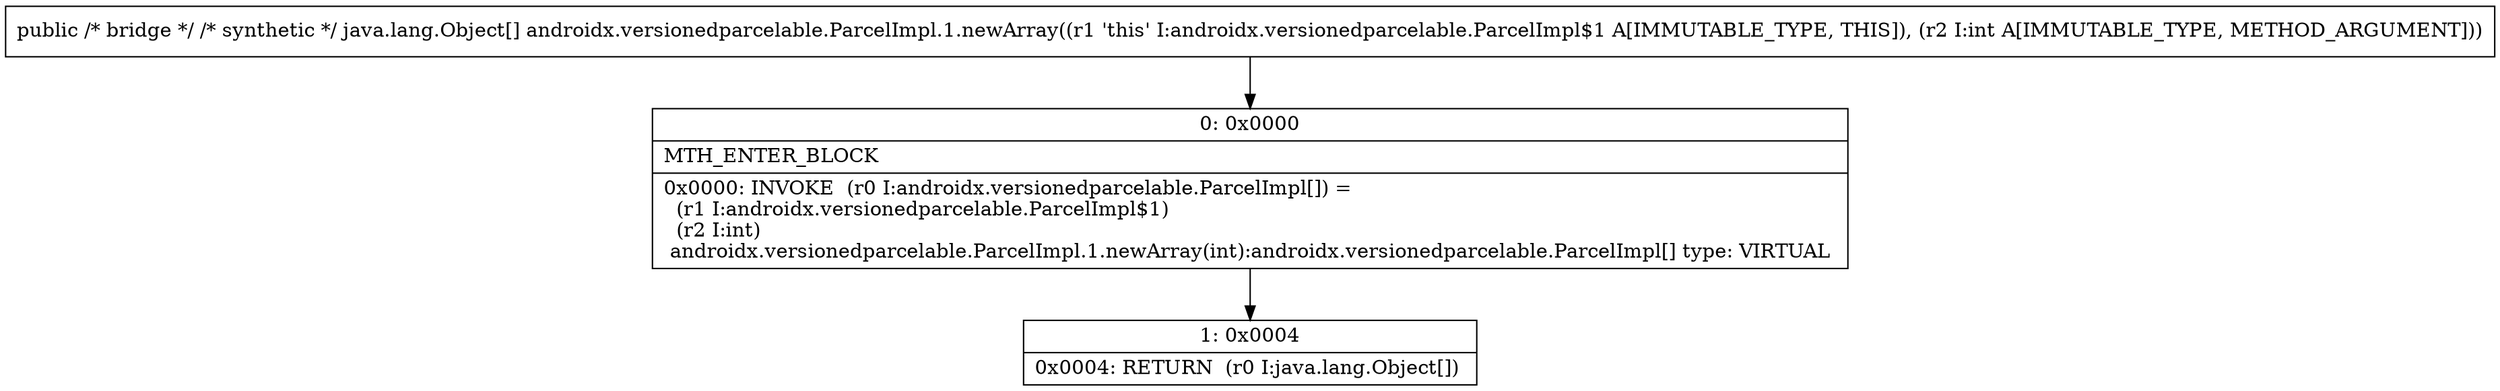 digraph "CFG forandroidx.versionedparcelable.ParcelImpl.1.newArray(I)[Ljava\/lang\/Object;" {
Node_0 [shape=record,label="{0\:\ 0x0000|MTH_ENTER_BLOCK\l|0x0000: INVOKE  (r0 I:androidx.versionedparcelable.ParcelImpl[]) = \l  (r1 I:androidx.versionedparcelable.ParcelImpl$1)\l  (r2 I:int)\l androidx.versionedparcelable.ParcelImpl.1.newArray(int):androidx.versionedparcelable.ParcelImpl[] type: VIRTUAL \l}"];
Node_1 [shape=record,label="{1\:\ 0x0004|0x0004: RETURN  (r0 I:java.lang.Object[]) \l}"];
MethodNode[shape=record,label="{public \/* bridge *\/ \/* synthetic *\/ java.lang.Object[] androidx.versionedparcelable.ParcelImpl.1.newArray((r1 'this' I:androidx.versionedparcelable.ParcelImpl$1 A[IMMUTABLE_TYPE, THIS]), (r2 I:int A[IMMUTABLE_TYPE, METHOD_ARGUMENT])) }"];
MethodNode -> Node_0;
Node_0 -> Node_1;
}

